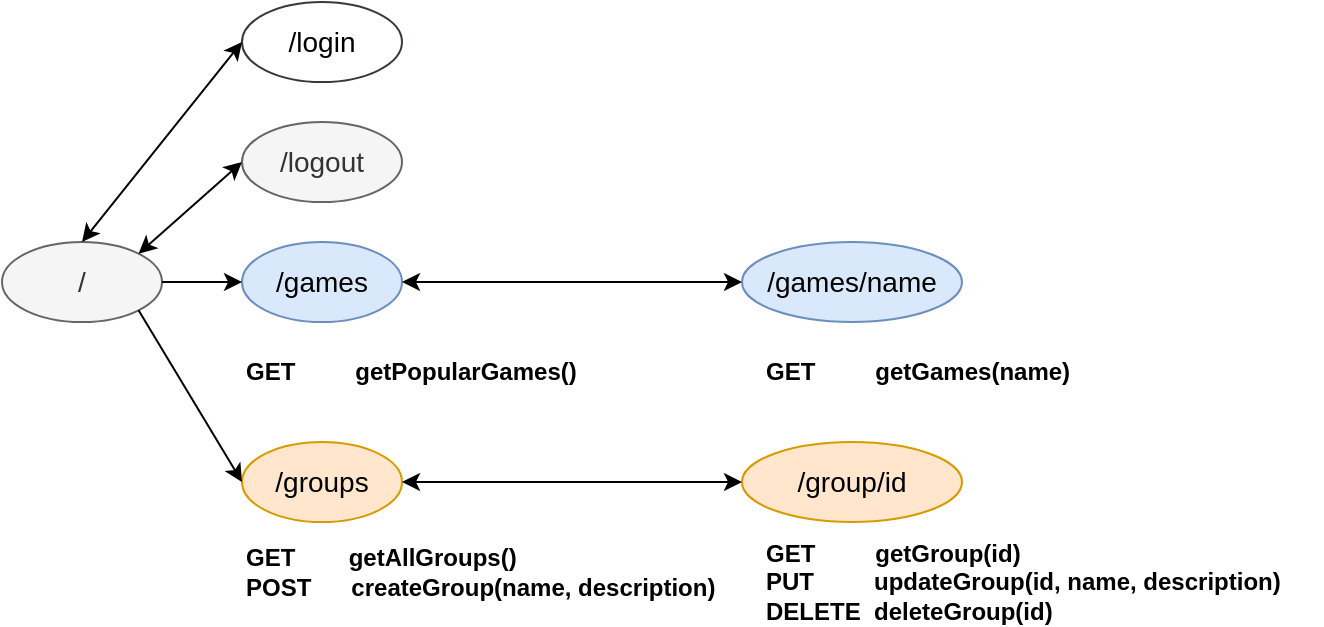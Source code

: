 <mxfile version="12.5.1" type="device"><diagram id="34CY0Vtf9F0rsI-gu76d" name="Page-1"><mxGraphModel dx="782" dy="657" grid="1" gridSize="10" guides="1" tooltips="1" connect="1" arrows="1" fold="1" page="1" pageScale="1" pageWidth="1169" pageHeight="827" math="0" shadow="0"><root><mxCell id="0"/><mxCell id="1" parent="0"/><mxCell id="zna81Q3OQk1UqAZFL1wq-1" value="&lt;font style=&quot;font-size: 14px&quot;&gt;/&lt;/font&gt;" style="ellipse;whiteSpace=wrap;html=1;fillColor=#f5f5f5;strokeColor=#666666;fontColor=#333333;" parent="1" vertex="1"><mxGeometry x="80" y="200" width="80" height="40" as="geometry"/></mxCell><mxCell id="zna81Q3OQk1UqAZFL1wq-2" value="&lt;font style=&quot;font-size: 14px&quot;&gt;/games&lt;/font&gt;" style="ellipse;whiteSpace=wrap;html=1;fillColor=#dae8fc;strokeColor=#6c8ebf;" parent="1" vertex="1"><mxGeometry x="200" y="200" width="80" height="40" as="geometry"/></mxCell><mxCell id="zna81Q3OQk1UqAZFL1wq-3" value="&lt;font style=&quot;font-size: 14px&quot;&gt;/groups&lt;/font&gt;" style="ellipse;whiteSpace=wrap;html=1;fillColor=#ffe6cc;strokeColor=#d79b00;" parent="1" vertex="1"><mxGeometry x="200" y="300" width="80" height="40" as="geometry"/></mxCell><mxCell id="zna81Q3OQk1UqAZFL1wq-4" value="&lt;font style=&quot;font-size: 14px&quot;&gt;/games/name&lt;/font&gt;" style="ellipse;whiteSpace=wrap;html=1;fillColor=#dae8fc;strokeColor=#6c8ebf;" parent="1" vertex="1"><mxGeometry x="450" y="200" width="110" height="40" as="geometry"/></mxCell><mxCell id="zna81Q3OQk1UqAZFL1wq-5" value="&lt;font style=&quot;font-size: 14px&quot;&gt;/group/id&lt;/font&gt;" style="ellipse;whiteSpace=wrap;html=1;fillColor=#ffe6cc;strokeColor=#d79b00;" parent="1" vertex="1"><mxGeometry x="450" y="300" width="110" height="40" as="geometry"/></mxCell><mxCell id="zna81Q3OQk1UqAZFL1wq-6" value="&lt;b&gt;GET&amp;nbsp; &amp;nbsp; &amp;nbsp; &amp;nbsp; &amp;nbsp;getPopularGames()&lt;/b&gt;" style="text;html=1;strokeColor=none;fillColor=none;align=left;verticalAlign=middle;whiteSpace=wrap;rounded=0;" parent="1" vertex="1"><mxGeometry x="200" y="250" width="200" height="30" as="geometry"/></mxCell><mxCell id="zna81Q3OQk1UqAZFL1wq-7" value="&lt;b&gt;GET&amp;nbsp; &amp;nbsp; &amp;nbsp; &amp;nbsp; getAllGroups()&lt;br&gt;POST&amp;nbsp; &amp;nbsp; &amp;nbsp; createGroup(name, description)&lt;/b&gt;" style="text;html=1;strokeColor=none;fillColor=none;align=left;verticalAlign=middle;whiteSpace=wrap;rounded=0;" parent="1" vertex="1"><mxGeometry x="200" y="350" width="240" height="30" as="geometry"/></mxCell><mxCell id="zna81Q3OQk1UqAZFL1wq-8" value="&lt;b&gt;GET&amp;nbsp; &amp;nbsp; &amp;nbsp; &amp;nbsp; &amp;nbsp;getGames(name)&lt;/b&gt;" style="text;html=1;strokeColor=none;fillColor=none;align=left;verticalAlign=middle;whiteSpace=wrap;rounded=0;" parent="1" vertex="1"><mxGeometry x="460" y="250" width="200" height="30" as="geometry"/></mxCell><mxCell id="zna81Q3OQk1UqAZFL1wq-9" value="&lt;b&gt;GET&amp;nbsp; &amp;nbsp; &amp;nbsp; &amp;nbsp; &amp;nbsp;getGroup(id)&lt;br&gt;PUT&amp;nbsp; &amp;nbsp; &amp;nbsp; &amp;nbsp; &amp;nbsp;updateGroup(id, name, description)&lt;br&gt;DELETE&amp;nbsp; deleteGroup(id)&lt;/b&gt;" style="text;html=1;strokeColor=none;fillColor=none;align=left;verticalAlign=middle;whiteSpace=wrap;rounded=0;" parent="1" vertex="1"><mxGeometry x="460" y="350" width="280" height="40" as="geometry"/></mxCell><mxCell id="zna81Q3OQk1UqAZFL1wq-13" value="" style="endArrow=classic;startArrow=classic;html=1;entryX=0;entryY=0.5;entryDx=0;entryDy=0;exitX=1;exitY=0.5;exitDx=0;exitDy=0;" parent="1" source="zna81Q3OQk1UqAZFL1wq-3" target="zna81Q3OQk1UqAZFL1wq-5" edge="1"><mxGeometry width="50" height="50" relative="1" as="geometry"><mxPoint x="80" y="460" as="sourcePoint"/><mxPoint x="130" y="410" as="targetPoint"/></mxGeometry></mxCell><mxCell id="zna81Q3OQk1UqAZFL1wq-14" value="" style="endArrow=classic;startArrow=classic;html=1;entryX=0;entryY=0.5;entryDx=0;entryDy=0;exitX=1;exitY=0.5;exitDx=0;exitDy=0;" parent="1" source="zna81Q3OQk1UqAZFL1wq-2" target="zna81Q3OQk1UqAZFL1wq-4" edge="1"><mxGeometry width="50" height="50" relative="1" as="geometry"><mxPoint x="280" y="520" as="sourcePoint"/><mxPoint x="330" y="470" as="targetPoint"/></mxGeometry></mxCell><mxCell id="zna81Q3OQk1UqAZFL1wq-16" value="&lt;font style=&quot;font-size: 14px&quot;&gt;/login&lt;/font&gt;" style="ellipse;whiteSpace=wrap;html=1;fillColor=none;strokeColor=#36393d;gradientColor=#EA6B66;gradientDirection=west;" parent="1" vertex="1"><mxGeometry x="200" y="80" width="80" height="40" as="geometry"/></mxCell><mxCell id="zna81Q3OQk1UqAZFL1wq-17" value="" style="endArrow=classic;html=1;entryX=0;entryY=0.5;entryDx=0;entryDy=0;exitX=1;exitY=0.5;exitDx=0;exitDy=0;" parent="1" source="zna81Q3OQk1UqAZFL1wq-1" target="zna81Q3OQk1UqAZFL1wq-2" edge="1"><mxGeometry width="50" height="50" relative="1" as="geometry"><mxPoint x="280" y="230" as="sourcePoint"/><mxPoint x="170" y="470" as="targetPoint"/></mxGeometry></mxCell><mxCell id="zna81Q3OQk1UqAZFL1wq-18" value="" style="endArrow=classic;html=1;entryX=0;entryY=0.5;entryDx=0;entryDy=0;exitX=1;exitY=1;exitDx=0;exitDy=0;" parent="1" source="zna81Q3OQk1UqAZFL1wq-1" target="zna81Q3OQk1UqAZFL1wq-3" edge="1"><mxGeometry width="50" height="50" relative="1" as="geometry"><mxPoint x="120" y="340" as="sourcePoint"/><mxPoint x="-30" y="410" as="targetPoint"/></mxGeometry></mxCell><mxCell id="zna81Q3OQk1UqAZFL1wq-19" value="" style="endArrow=classic;html=1;entryX=0;entryY=0.5;entryDx=0;entryDy=0;exitX=0.5;exitY=0;exitDx=0;exitDy=0;startArrow=classic;startFill=1;" parent="1" source="zna81Q3OQk1UqAZFL1wq-1" target="zna81Q3OQk1UqAZFL1wq-16" edge="1"><mxGeometry width="50" height="50" relative="1" as="geometry"><mxPoint x="80" y="440" as="sourcePoint"/><mxPoint x="130" y="390" as="targetPoint"/></mxGeometry></mxCell><mxCell id="zna81Q3OQk1UqAZFL1wq-21" value="&lt;font style=&quot;font-size: 14px&quot;&gt;/logout&lt;/font&gt;" style="ellipse;whiteSpace=wrap;html=1;fillColor=#f5f5f5;strokeColor=#666666;fontColor=#333333;" parent="1" vertex="1"><mxGeometry x="200" y="140" width="80" height="40" as="geometry"/></mxCell><mxCell id="zna81Q3OQk1UqAZFL1wq-22" value="" style="endArrow=classic;html=1;exitX=1;exitY=0;exitDx=0;exitDy=0;entryX=0;entryY=0.5;entryDx=0;entryDy=0;startArrow=classic;startFill=1;" parent="1" source="zna81Q3OQk1UqAZFL1wq-1" target="zna81Q3OQk1UqAZFL1wq-21" edge="1"><mxGeometry width="50" height="50" relative="1" as="geometry"><mxPoint x="80" y="440" as="sourcePoint"/><mxPoint x="80" y="110" as="targetPoint"/></mxGeometry></mxCell></root></mxGraphModel></diagram></mxfile>